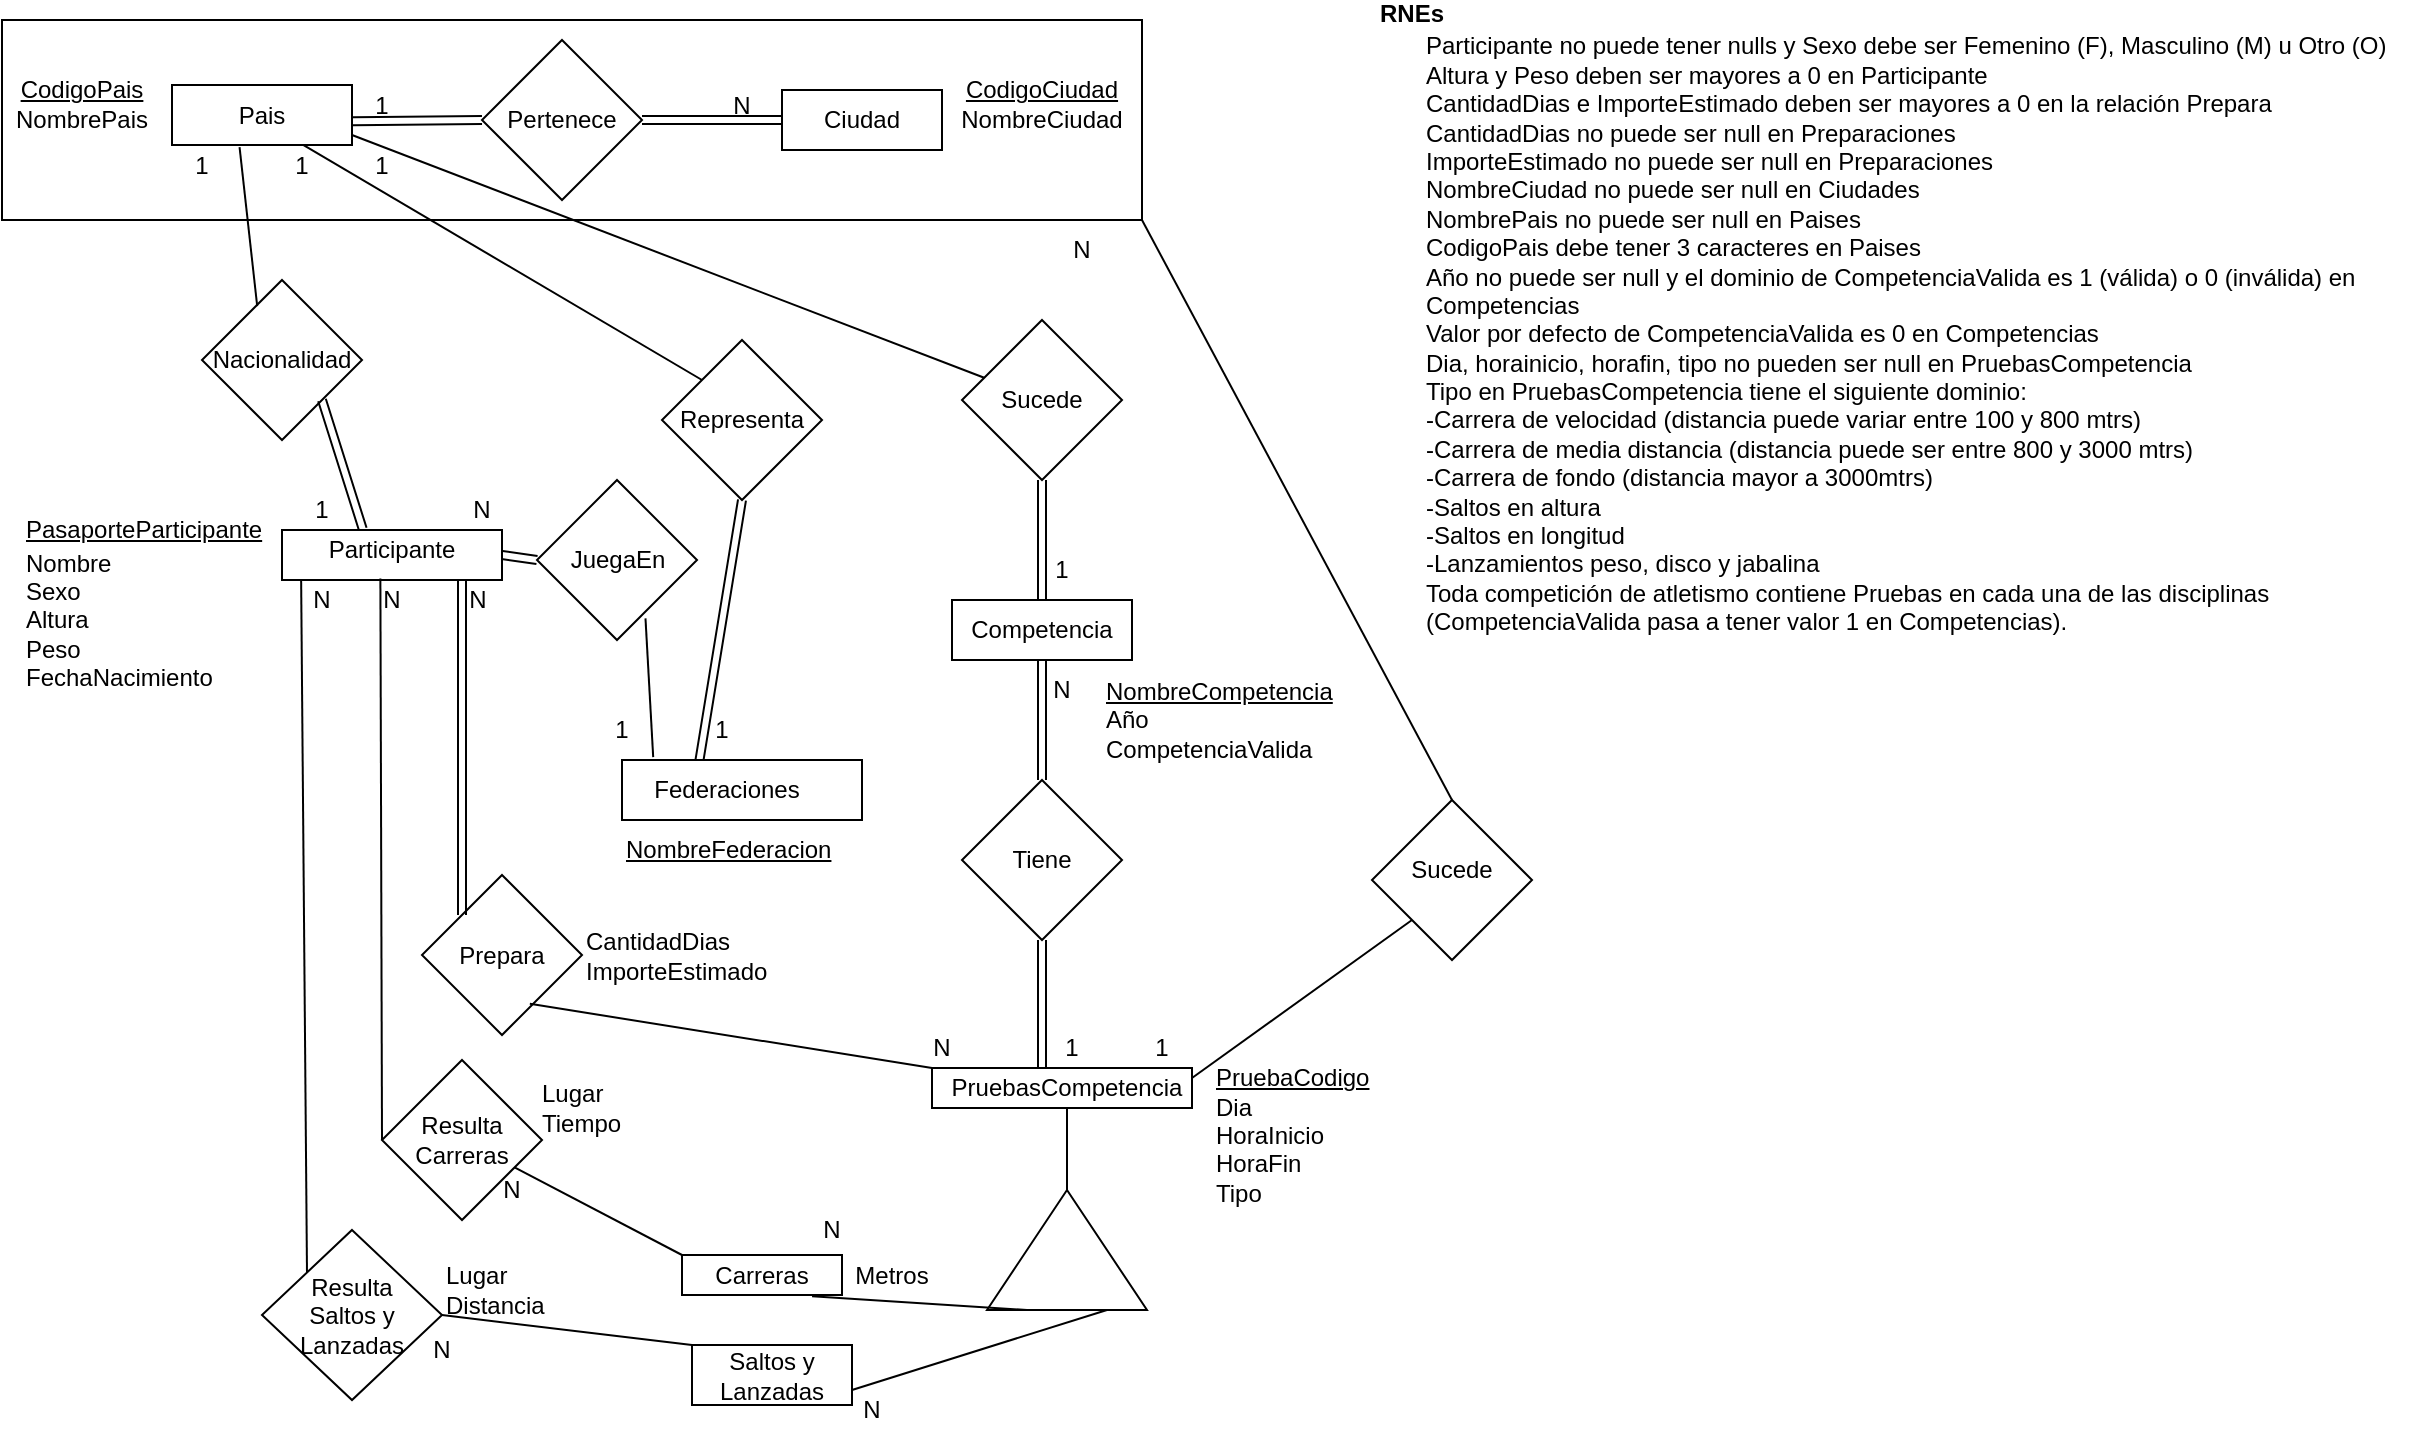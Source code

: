 <mxfile version="20.5.2" type="device"><diagram id="C5RBs43oDa-KdzZeNtuy" name="Page-1"><mxGraphModel dx="1214" dy="1850" grid="1" gridSize="10" guides="1" tooltips="1" connect="1" arrows="1" fold="1" page="1" pageScale="1" pageWidth="827" pageHeight="1169" math="0" shadow="0"><root><mxCell id="WIyWlLk6GJQsqaUBKTNV-0"/><mxCell id="WIyWlLk6GJQsqaUBKTNV-1" parent="WIyWlLk6GJQsqaUBKTNV-0"/><mxCell id="cqMP-YGvXp1GxCFykI-9-23" value="" style="rounded=0;whiteSpace=wrap;html=1;strokeColor=default;" vertex="1" parent="WIyWlLk6GJQsqaUBKTNV-1"><mxGeometry width="570" height="100" as="geometry"/></mxCell><mxCell id="cqMP-YGvXp1GxCFykI-9-0" value="" style="rounded=0;whiteSpace=wrap;html=1;" vertex="1" parent="WIyWlLk6GJQsqaUBKTNV-1"><mxGeometry x="85" y="32.5" width="90" height="30" as="geometry"/></mxCell><mxCell id="cqMP-YGvXp1GxCFykI-9-1" value="Pais" style="text;html=1;strokeColor=none;fillColor=none;align=center;verticalAlign=middle;whiteSpace=wrap;rounded=0;" vertex="1" parent="WIyWlLk6GJQsqaUBKTNV-1"><mxGeometry x="100" y="32.5" width="60" height="30" as="geometry"/></mxCell><mxCell id="cqMP-YGvXp1GxCFykI-9-2" value="CodigoPais" style="text;html=1;strokeColor=none;fillColor=none;align=center;verticalAlign=middle;whiteSpace=wrap;rounded=0;fontStyle=4" vertex="1" parent="WIyWlLk6GJQsqaUBKTNV-1"><mxGeometry x="10" y="20" width="60" height="30" as="geometry"/></mxCell><mxCell id="cqMP-YGvXp1GxCFykI-9-3" value="NombrePais" style="text;html=1;strokeColor=none;fillColor=none;align=center;verticalAlign=middle;whiteSpace=wrap;rounded=0;" vertex="1" parent="WIyWlLk6GJQsqaUBKTNV-1"><mxGeometry x="10" y="35" width="60" height="30" as="geometry"/></mxCell><mxCell id="cqMP-YGvXp1GxCFykI-9-7" value="" style="rhombus;whiteSpace=wrap;html=1;strokeColor=default;" vertex="1" parent="WIyWlLk6GJQsqaUBKTNV-1"><mxGeometry x="240" y="10" width="80" height="80" as="geometry"/></mxCell><mxCell id="cqMP-YGvXp1GxCFykI-9-8" value="Pertenece" style="text;html=1;strokeColor=none;fillColor=none;align=center;verticalAlign=middle;whiteSpace=wrap;rounded=0;" vertex="1" parent="WIyWlLk6GJQsqaUBKTNV-1"><mxGeometry x="250" y="35" width="60" height="30" as="geometry"/></mxCell><mxCell id="cqMP-YGvXp1GxCFykI-9-9" value="" style="rhombus;whiteSpace=wrap;html=1;strokeColor=default;" vertex="1" parent="WIyWlLk6GJQsqaUBKTNV-1"><mxGeometry x="480" y="150" width="80" height="80" as="geometry"/></mxCell><mxCell id="cqMP-YGvXp1GxCFykI-9-10" value="" style="rounded=0;whiteSpace=wrap;html=1;strokeColor=default;" vertex="1" parent="WIyWlLk6GJQsqaUBKTNV-1"><mxGeometry x="390" y="35" width="80" height="30" as="geometry"/></mxCell><mxCell id="cqMP-YGvXp1GxCFykI-9-11" value="Ciudad" style="text;html=1;strokeColor=none;fillColor=none;align=center;verticalAlign=middle;whiteSpace=wrap;rounded=0;" vertex="1" parent="WIyWlLk6GJQsqaUBKTNV-1"><mxGeometry x="400" y="35" width="60" height="30" as="geometry"/></mxCell><mxCell id="cqMP-YGvXp1GxCFykI-9-15" value="CodigoCiudad" style="text;html=1;strokeColor=none;fillColor=none;align=center;verticalAlign=middle;whiteSpace=wrap;rounded=0;fontStyle=4" vertex="1" parent="WIyWlLk6GJQsqaUBKTNV-1"><mxGeometry x="490" y="20" width="60" height="30" as="geometry"/></mxCell><mxCell id="cqMP-YGvXp1GxCFykI-9-16" value="NombreCiudad" style="text;html=1;strokeColor=none;fillColor=none;align=center;verticalAlign=middle;whiteSpace=wrap;rounded=0;" vertex="1" parent="WIyWlLk6GJQsqaUBKTNV-1"><mxGeometry x="490" y="35" width="60" height="30" as="geometry"/></mxCell><mxCell id="cqMP-YGvXp1GxCFykI-9-21" value="" style="endArrow=none;html=1;rounded=0;exitX=1.004;exitY=0.604;exitDx=0;exitDy=0;entryX=0;entryY=0.5;entryDx=0;entryDy=0;exitPerimeter=0;shape=link;" edge="1" parent="WIyWlLk6GJQsqaUBKTNV-1" source="cqMP-YGvXp1GxCFykI-9-0" target="cqMP-YGvXp1GxCFykI-9-7"><mxGeometry width="50" height="50" relative="1" as="geometry"><mxPoint x="310" y="157.5" as="sourcePoint"/><mxPoint x="250" y="47.5" as="targetPoint"/></mxGeometry></mxCell><mxCell id="cqMP-YGvXp1GxCFykI-9-22" value="" style="endArrow=none;html=1;rounded=0;entryX=0;entryY=0.5;entryDx=0;entryDy=0;exitX=1;exitY=0.5;exitDx=0;exitDy=0;shape=link;" edge="1" parent="WIyWlLk6GJQsqaUBKTNV-1" source="cqMP-YGvXp1GxCFykI-9-7" target="cqMP-YGvXp1GxCFykI-9-10"><mxGeometry width="50" height="50" relative="1" as="geometry"><mxPoint x="350" y="157.5" as="sourcePoint"/><mxPoint x="400" y="107.5" as="targetPoint"/></mxGeometry></mxCell><mxCell id="cqMP-YGvXp1GxCFykI-9-24" value="1" style="text;html=1;strokeColor=none;fillColor=none;align=center;verticalAlign=middle;whiteSpace=wrap;rounded=0;" vertex="1" parent="WIyWlLk6GJQsqaUBKTNV-1"><mxGeometry x="160" y="27.5" width="60" height="30" as="geometry"/></mxCell><mxCell id="cqMP-YGvXp1GxCFykI-9-25" value="N" style="text;html=1;strokeColor=none;fillColor=none;align=center;verticalAlign=middle;whiteSpace=wrap;rounded=0;" vertex="1" parent="WIyWlLk6GJQsqaUBKTNV-1"><mxGeometry x="340" y="27.5" width="60" height="30" as="geometry"/></mxCell><mxCell id="cqMP-YGvXp1GxCFykI-9-26" value="" style="rounded=0;whiteSpace=wrap;html=1;strokeColor=default;" vertex="1" parent="WIyWlLk6GJQsqaUBKTNV-1"><mxGeometry x="475" y="290" width="90" height="30" as="geometry"/></mxCell><mxCell id="cqMP-YGvXp1GxCFykI-9-27" value="Competencia" style="text;html=1;strokeColor=none;fillColor=none;align=center;verticalAlign=middle;whiteSpace=wrap;rounded=0;" vertex="1" parent="WIyWlLk6GJQsqaUBKTNV-1"><mxGeometry x="490" y="290" width="60" height="30" as="geometry"/></mxCell><mxCell id="cqMP-YGvXp1GxCFykI-9-30" value="Sucede" style="text;html=1;strokeColor=none;fillColor=none;align=center;verticalAlign=middle;whiteSpace=wrap;rounded=0;" vertex="1" parent="WIyWlLk6GJQsqaUBKTNV-1"><mxGeometry x="490" y="175" width="60" height="30" as="geometry"/></mxCell><mxCell id="cqMP-YGvXp1GxCFykI-9-31" value="" style="endArrow=none;html=1;rounded=0;entryX=0.25;entryY=1;entryDx=0;entryDy=0;" edge="1" parent="WIyWlLk6GJQsqaUBKTNV-1" source="cqMP-YGvXp1GxCFykI-9-9" target="cqMP-YGvXp1GxCFykI-9-24"><mxGeometry width="50" height="50" relative="1" as="geometry"><mxPoint x="260" y="200" as="sourcePoint"/><mxPoint x="170" y="60" as="targetPoint"/></mxGeometry></mxCell><mxCell id="cqMP-YGvXp1GxCFykI-9-32" value="" style="endArrow=none;html=1;rounded=0;entryX=0.5;entryY=1;entryDx=0;entryDy=0;shape=link;exitX=0.5;exitY=0;exitDx=0;exitDy=0;" edge="1" parent="WIyWlLk6GJQsqaUBKTNV-1" source="cqMP-YGvXp1GxCFykI-9-26" target="cqMP-YGvXp1GxCFykI-9-9"><mxGeometry width="50" height="50" relative="1" as="geometry"><mxPoint x="530" y="280" as="sourcePoint"/><mxPoint x="310" y="150" as="targetPoint"/></mxGeometry></mxCell><mxCell id="cqMP-YGvXp1GxCFykI-9-33" value="N" style="text;html=1;strokeColor=none;fillColor=none;align=center;verticalAlign=middle;whiteSpace=wrap;rounded=0;" vertex="1" parent="WIyWlLk6GJQsqaUBKTNV-1"><mxGeometry x="510" y="100" width="60" height="30" as="geometry"/></mxCell><mxCell id="cqMP-YGvXp1GxCFykI-9-34" value="1" style="text;html=1;strokeColor=none;fillColor=none;align=center;verticalAlign=middle;whiteSpace=wrap;rounded=0;" vertex="1" parent="WIyWlLk6GJQsqaUBKTNV-1"><mxGeometry x="500" y="260" width="60" height="30" as="geometry"/></mxCell><mxCell id="cqMP-YGvXp1GxCFykI-9-40" value="" style="rhombus;whiteSpace=wrap;html=1;strokeColor=default;" vertex="1" parent="WIyWlLk6GJQsqaUBKTNV-1"><mxGeometry x="480" y="380" width="80" height="80" as="geometry"/></mxCell><mxCell id="cqMP-YGvXp1GxCFykI-9-44" value="" style="endArrow=none;html=1;rounded=0;exitX=0.5;exitY=0;exitDx=0;exitDy=0;shape=link;entryX=0.5;entryY=1;entryDx=0;entryDy=0;" edge="1" parent="WIyWlLk6GJQsqaUBKTNV-1" source="cqMP-YGvXp1GxCFykI-9-40" target="cqMP-YGvXp1GxCFykI-9-26"><mxGeometry width="50" height="50" relative="1" as="geometry"><mxPoint x="350" y="500" as="sourcePoint"/><mxPoint x="520" y="350" as="targetPoint"/></mxGeometry></mxCell><mxCell id="cqMP-YGvXp1GxCFykI-9-45" value="" style="endArrow=none;html=1;rounded=0;shape=link;" edge="1" parent="WIyWlLk6GJQsqaUBKTNV-1"><mxGeometry width="50" height="50" relative="1" as="geometry"><mxPoint x="520" y="530" as="sourcePoint"/><mxPoint x="520" y="460" as="targetPoint"/></mxGeometry></mxCell><mxCell id="cqMP-YGvXp1GxCFykI-9-46" value="1" style="text;html=1;strokeColor=none;fillColor=none;align=center;verticalAlign=middle;whiteSpace=wrap;rounded=0;" vertex="1" parent="WIyWlLk6GJQsqaUBKTNV-1"><mxGeometry x="505" y="499" width="60" height="30" as="geometry"/></mxCell><mxCell id="cqMP-YGvXp1GxCFykI-9-47" value="N" style="text;html=1;strokeColor=none;fillColor=none;align=center;verticalAlign=middle;whiteSpace=wrap;rounded=0;" vertex="1" parent="WIyWlLk6GJQsqaUBKTNV-1"><mxGeometry x="500" y="320" width="60" height="30" as="geometry"/></mxCell><mxCell id="cqMP-YGvXp1GxCFykI-9-50" value="" style="rounded=0;whiteSpace=wrap;html=1;strokeColor=default;" vertex="1" parent="WIyWlLk6GJQsqaUBKTNV-1"><mxGeometry x="140" y="255" width="110" height="25" as="geometry"/></mxCell><mxCell id="cqMP-YGvXp1GxCFykI-9-51" value="" style="rhombus;whiteSpace=wrap;html=1;strokeColor=default;" vertex="1" parent="WIyWlLk6GJQsqaUBKTNV-1"><mxGeometry x="190" y="520" width="80" height="80" as="geometry"/></mxCell><mxCell id="cqMP-YGvXp1GxCFykI-9-52" value="Resulta&lt;br&gt;Carreras" style="text;html=1;strokeColor=none;fillColor=none;align=center;verticalAlign=middle;whiteSpace=wrap;rounded=0;" vertex="1" parent="WIyWlLk6GJQsqaUBKTNV-1"><mxGeometry x="200" y="545" width="60" height="30" as="geometry"/></mxCell><mxCell id="cqMP-YGvXp1GxCFykI-9-53" value="Lugar&lt;br&gt;Tiempo" style="text;html=1;strokeColor=none;fillColor=none;align=left;verticalAlign=middle;whiteSpace=wrap;rounded=0;" vertex="1" parent="WIyWlLk6GJQsqaUBKTNV-1"><mxGeometry x="267.5" y="529" width="42.5" height="30" as="geometry"/></mxCell><mxCell id="cqMP-YGvXp1GxCFykI-9-54" value="Participante" style="text;html=1;strokeColor=none;fillColor=none;align=center;verticalAlign=middle;whiteSpace=wrap;rounded=0;" vertex="1" parent="WIyWlLk6GJQsqaUBKTNV-1"><mxGeometry x="160" y="250" width="70" height="30" as="geometry"/></mxCell><mxCell id="cqMP-YGvXp1GxCFykI-9-56" value="" style="endArrow=none;html=1;rounded=0;exitX=0;exitY=0.5;exitDx=0;exitDy=0;entryX=0.417;entryY=0.973;entryDx=0;entryDy=0;entryPerimeter=0;" edge="1" parent="WIyWlLk6GJQsqaUBKTNV-1" source="cqMP-YGvXp1GxCFykI-9-51" target="cqMP-YGvXp1GxCFykI-9-54"><mxGeometry width="50" height="50" relative="1" as="geometry"><mxPoint x="410" y="600" as="sourcePoint"/><mxPoint x="190" y="300" as="targetPoint"/></mxGeometry></mxCell><mxCell id="cqMP-YGvXp1GxCFykI-9-57" value="&lt;u&gt;PruebaCodigo&lt;/u&gt;" style="text;html=1;strokeColor=none;fillColor=none;align=left;verticalAlign=middle;whiteSpace=wrap;rounded=0;" vertex="1" parent="WIyWlLk6GJQsqaUBKTNV-1"><mxGeometry x="605" y="524" width="160" height="10" as="geometry"/></mxCell><mxCell id="cqMP-YGvXp1GxCFykI-9-41" value="Tiene" style="text;html=1;strokeColor=none;fillColor=none;align=center;verticalAlign=middle;whiteSpace=wrap;rounded=0;" vertex="1" parent="WIyWlLk6GJQsqaUBKTNV-1"><mxGeometry x="490" y="410" width="60" height="20" as="geometry"/></mxCell><mxCell id="cqMP-YGvXp1GxCFykI-9-65" value="Nombre&lt;br&gt;Sexo&lt;br&gt;Altura&lt;br&gt;Peso&lt;br&gt;FechaNacimiento&lt;br&gt;" style="text;html=1;strokeColor=none;fillColor=none;align=left;verticalAlign=middle;whiteSpace=wrap;rounded=0;" vertex="1" parent="WIyWlLk6GJQsqaUBKTNV-1"><mxGeometry x="10" y="250" width="105" height="100" as="geometry"/></mxCell><mxCell id="cqMP-YGvXp1GxCFykI-9-66" value="&lt;u&gt;PasaporteParticipante&lt;/u&gt;" style="text;html=1;strokeColor=none;fillColor=none;align=left;verticalAlign=middle;whiteSpace=wrap;rounded=0;" vertex="1" parent="WIyWlLk6GJQsqaUBKTNV-1"><mxGeometry x="10" y="240" width="60" height="30" as="geometry"/></mxCell><mxCell id="cqMP-YGvXp1GxCFykI-9-69" value="" style="rhombus;whiteSpace=wrap;html=1;strokeColor=default;" vertex="1" parent="WIyWlLk6GJQsqaUBKTNV-1"><mxGeometry x="100" y="130" width="80" height="80" as="geometry"/></mxCell><mxCell id="cqMP-YGvXp1GxCFykI-9-70" value="Nacionalidad" style="text;html=1;strokeColor=none;fillColor=none;align=center;verticalAlign=middle;whiteSpace=wrap;rounded=0;" vertex="1" parent="WIyWlLk6GJQsqaUBKTNV-1"><mxGeometry x="110" y="155" width="60" height="30" as="geometry"/></mxCell><mxCell id="cqMP-YGvXp1GxCFykI-9-71" value="" style="endArrow=none;html=1;rounded=0;strokeColor=default;exitX=0.345;exitY=0.163;exitDx=0;exitDy=0;entryX=0.313;entryY=1.034;entryDx=0;entryDy=0;entryPerimeter=0;exitPerimeter=0;" edge="1" parent="WIyWlLk6GJQsqaUBKTNV-1" source="cqMP-YGvXp1GxCFykI-9-69" target="cqMP-YGvXp1GxCFykI-9-1"><mxGeometry width="50" height="50" relative="1" as="geometry"><mxPoint x="70" y="190" as="sourcePoint"/><mxPoint x="120" y="80" as="targetPoint"/></mxGeometry></mxCell><mxCell id="cqMP-YGvXp1GxCFykI-9-72" value="" style="endArrow=none;html=1;rounded=0;strokeColor=default;entryX=1;entryY=1;entryDx=0;entryDy=0;exitX=0.367;exitY=-0.02;exitDx=0;exitDy=0;exitPerimeter=0;shape=link;" edge="1" parent="WIyWlLk6GJQsqaUBKTNV-1" source="cqMP-YGvXp1GxCFykI-9-50" target="cqMP-YGvXp1GxCFykI-9-69"><mxGeometry width="50" height="50" relative="1" as="geometry"><mxPoint x="70" y="190" as="sourcePoint"/><mxPoint x="120" y="140" as="targetPoint"/></mxGeometry></mxCell><mxCell id="cqMP-YGvXp1GxCFykI-9-73" value="1" style="text;html=1;strokeColor=none;fillColor=none;align=center;verticalAlign=middle;whiteSpace=wrap;rounded=0;" vertex="1" parent="WIyWlLk6GJQsqaUBKTNV-1"><mxGeometry x="70" y="57.5" width="60" height="30" as="geometry"/></mxCell><mxCell id="cqMP-YGvXp1GxCFykI-9-74" value="1" style="text;html=1;strokeColor=none;fillColor=none;align=center;verticalAlign=middle;whiteSpace=wrap;rounded=0;" vertex="1" parent="WIyWlLk6GJQsqaUBKTNV-1"><mxGeometry x="130" y="230" width="60" height="30" as="geometry"/></mxCell><mxCell id="cqMP-YGvXp1GxCFykI-9-76" value="" style="rounded=0;whiteSpace=wrap;html=1;strokeColor=default;" vertex="1" parent="WIyWlLk6GJQsqaUBKTNV-1"><mxGeometry x="310" y="370" width="120" height="30" as="geometry"/></mxCell><mxCell id="cqMP-YGvXp1GxCFykI-9-77" value="Federaciones" style="text;html=1;strokeColor=none;fillColor=none;align=center;verticalAlign=middle;whiteSpace=wrap;rounded=0;" vertex="1" parent="WIyWlLk6GJQsqaUBKTNV-1"><mxGeometry x="335" y="370" width="55" height="30" as="geometry"/></mxCell><mxCell id="cqMP-YGvXp1GxCFykI-9-80" value="" style="rounded=0;whiteSpace=wrap;html=1;strokeColor=default;" vertex="1" parent="WIyWlLk6GJQsqaUBKTNV-1"><mxGeometry x="465" y="524" width="130" height="20" as="geometry"/></mxCell><mxCell id="cqMP-YGvXp1GxCFykI-9-43" value="PruebasCompetencia" style="text;html=1;strokeColor=none;fillColor=none;align=center;verticalAlign=middle;whiteSpace=wrap;rounded=0;" vertex="1" parent="WIyWlLk6GJQsqaUBKTNV-1"><mxGeometry x="470" y="523" width="125" height="21" as="geometry"/></mxCell><mxCell id="cqMP-YGvXp1GxCFykI-9-81" value="N" style="text;html=1;strokeColor=none;fillColor=none;align=center;verticalAlign=middle;whiteSpace=wrap;rounded=0;" vertex="1" parent="WIyWlLk6GJQsqaUBKTNV-1"><mxGeometry x="165" y="275" width="60" height="30" as="geometry"/></mxCell><mxCell id="cqMP-YGvXp1GxCFykI-9-85" value="" style="rhombus;whiteSpace=wrap;html=1;strokeColor=default;" vertex="1" parent="WIyWlLk6GJQsqaUBKTNV-1"><mxGeometry x="210" y="427.5" width="80" height="80" as="geometry"/></mxCell><mxCell id="cqMP-YGvXp1GxCFykI-9-86" value="Prepara" style="text;html=1;strokeColor=none;fillColor=none;align=center;verticalAlign=middle;whiteSpace=wrap;rounded=0;" vertex="1" parent="WIyWlLk6GJQsqaUBKTNV-1"><mxGeometry x="220" y="452.5" width="60" height="30" as="geometry"/></mxCell><mxCell id="cqMP-YGvXp1GxCFykI-9-90" value="CantidadDias&lt;br&gt;ImporteEstimado" style="text;html=1;strokeColor=none;fillColor=none;align=left;verticalAlign=middle;whiteSpace=wrap;rounded=0;" vertex="1" parent="WIyWlLk6GJQsqaUBKTNV-1"><mxGeometry x="290" y="452.5" width="125" height="30" as="geometry"/></mxCell><mxCell id="cqMP-YGvXp1GxCFykI-9-93" value="" style="endArrow=none;html=1;rounded=0;strokeColor=default;entryX=1;entryY=1;entryDx=0;entryDy=0;exitX=0;exitY=0;exitDx=0;exitDy=0;shape=link;" edge="1" parent="WIyWlLk6GJQsqaUBKTNV-1" source="cqMP-YGvXp1GxCFykI-9-85" target="cqMP-YGvXp1GxCFykI-9-54"><mxGeometry width="50" height="50" relative="1" as="geometry"><mxPoint x="220" y="410" as="sourcePoint"/><mxPoint x="270" y="360" as="targetPoint"/></mxGeometry></mxCell><mxCell id="cqMP-YGvXp1GxCFykI-9-94" value="" style="endArrow=none;html=1;rounded=0;strokeColor=default;exitX=0.674;exitY=0.805;exitDx=0;exitDy=0;exitPerimeter=0;entryX=0;entryY=0;entryDx=0;entryDy=0;" edge="1" parent="WIyWlLk6GJQsqaUBKTNV-1" source="cqMP-YGvXp1GxCFykI-9-85" target="cqMP-YGvXp1GxCFykI-9-80"><mxGeometry width="50" height="50" relative="1" as="geometry"><mxPoint x="220" y="410" as="sourcePoint"/><mxPoint x="480" y="570" as="targetPoint"/></mxGeometry></mxCell><mxCell id="cqMP-YGvXp1GxCFykI-9-95" value="N" style="text;html=1;strokeColor=none;fillColor=none;align=center;verticalAlign=middle;whiteSpace=wrap;rounded=0;" vertex="1" parent="WIyWlLk6GJQsqaUBKTNV-1"><mxGeometry x="207.5" y="275" width="60" height="30" as="geometry"/></mxCell><mxCell id="cqMP-YGvXp1GxCFykI-9-96" value="N" style="text;html=1;strokeColor=none;fillColor=none;align=center;verticalAlign=middle;whiteSpace=wrap;rounded=0;" vertex="1" parent="WIyWlLk6GJQsqaUBKTNV-1"><mxGeometry x="440" y="499" width="60" height="30" as="geometry"/></mxCell><mxCell id="cqMP-YGvXp1GxCFykI-9-98" value="" style="rhombus;whiteSpace=wrap;html=1;strokeColor=default;" vertex="1" parent="WIyWlLk6GJQsqaUBKTNV-1"><mxGeometry x="330" y="160" width="80" height="80" as="geometry"/></mxCell><mxCell id="cqMP-YGvXp1GxCFykI-9-99" value="Representa" style="text;html=1;strokeColor=none;fillColor=none;align=center;verticalAlign=middle;whiteSpace=wrap;rounded=0;" vertex="1" parent="WIyWlLk6GJQsqaUBKTNV-1"><mxGeometry x="340" y="185" width="60" height="30" as="geometry"/></mxCell><mxCell id="cqMP-YGvXp1GxCFykI-9-100" value="" style="endArrow=none;html=1;rounded=0;strokeColor=default;entryX=0;entryY=0;entryDx=0;entryDy=0;exitX=0.843;exitY=0.999;exitDx=0;exitDy=0;exitPerimeter=0;" edge="1" parent="WIyWlLk6GJQsqaUBKTNV-1" source="cqMP-YGvXp1GxCFykI-9-1" target="cqMP-YGvXp1GxCFykI-9-98"><mxGeometry width="50" height="50" relative="1" as="geometry"><mxPoint x="180" y="110" as="sourcePoint"/><mxPoint x="400" y="180" as="targetPoint"/></mxGeometry></mxCell><mxCell id="cqMP-YGvXp1GxCFykI-9-101" value="" style="endArrow=none;html=1;rounded=0;strokeColor=default;entryX=0.5;entryY=1;entryDx=0;entryDy=0;exitX=0.25;exitY=0;exitDx=0;exitDy=0;shape=link;" edge="1" parent="WIyWlLk6GJQsqaUBKTNV-1" source="cqMP-YGvXp1GxCFykI-9-77" target="cqMP-YGvXp1GxCFykI-9-98"><mxGeometry width="50" height="50" relative="1" as="geometry"><mxPoint x="350" y="230" as="sourcePoint"/><mxPoint x="400" y="180" as="targetPoint"/></mxGeometry></mxCell><mxCell id="cqMP-YGvXp1GxCFykI-9-102" value="1" style="text;html=1;strokeColor=none;fillColor=none;align=center;verticalAlign=middle;whiteSpace=wrap;rounded=0;" vertex="1" parent="WIyWlLk6GJQsqaUBKTNV-1"><mxGeometry x="330" y="340" width="60" height="30" as="geometry"/></mxCell><mxCell id="cqMP-YGvXp1GxCFykI-9-103" value="1" style="text;html=1;strokeColor=none;fillColor=none;align=center;verticalAlign=middle;whiteSpace=wrap;rounded=0;" vertex="1" parent="WIyWlLk6GJQsqaUBKTNV-1"><mxGeometry x="120" y="57.5" width="60" height="30" as="geometry"/></mxCell><mxCell id="cqMP-YGvXp1GxCFykI-9-104" value="&lt;u&gt;NombreFederacion&lt;/u&gt;" style="text;html=1;strokeColor=none;fillColor=none;align=left;verticalAlign=middle;whiteSpace=wrap;rounded=0;" vertex="1" parent="WIyWlLk6GJQsqaUBKTNV-1"><mxGeometry x="310" y="400" width="60" height="30" as="geometry"/></mxCell><mxCell id="cqMP-YGvXp1GxCFykI-9-106" value="" style="rhombus;whiteSpace=wrap;html=1;strokeColor=default;" vertex="1" parent="WIyWlLk6GJQsqaUBKTNV-1"><mxGeometry x="267.5" y="230" width="80" height="80" as="geometry"/></mxCell><mxCell id="cqMP-YGvXp1GxCFykI-9-107" value="JuegaEn" style="text;html=1;strokeColor=none;fillColor=none;align=center;verticalAlign=middle;whiteSpace=wrap;rounded=0;" vertex="1" parent="WIyWlLk6GJQsqaUBKTNV-1"><mxGeometry x="277.5" y="255" width="60" height="30" as="geometry"/></mxCell><mxCell id="cqMP-YGvXp1GxCFykI-9-108" value="" style="endArrow=none;html=1;rounded=0;strokeColor=default;exitX=1;exitY=0.5;exitDx=0;exitDy=0;entryX=0;entryY=0.5;entryDx=0;entryDy=0;shape=link;" edge="1" parent="WIyWlLk6GJQsqaUBKTNV-1" source="cqMP-YGvXp1GxCFykI-9-50" target="cqMP-YGvXp1GxCFykI-9-106"><mxGeometry width="50" height="50" relative="1" as="geometry"><mxPoint x="270" y="330" as="sourcePoint"/><mxPoint x="320" y="280" as="targetPoint"/></mxGeometry></mxCell><mxCell id="cqMP-YGvXp1GxCFykI-9-109" value="" style="endArrow=none;html=1;rounded=0;strokeColor=default;exitX=0.13;exitY=-0.047;exitDx=0;exitDy=0;exitPerimeter=0;entryX=0.678;entryY=0.865;entryDx=0;entryDy=0;entryPerimeter=0;" edge="1" parent="WIyWlLk6GJQsqaUBKTNV-1" source="cqMP-YGvXp1GxCFykI-9-76" target="cqMP-YGvXp1GxCFykI-9-106"><mxGeometry width="50" height="50" relative="1" as="geometry"><mxPoint x="270" y="330" as="sourcePoint"/><mxPoint x="360" y="300" as="targetPoint"/></mxGeometry></mxCell><mxCell id="cqMP-YGvXp1GxCFykI-9-110" value="N" style="text;html=1;strokeColor=none;fillColor=none;align=center;verticalAlign=middle;whiteSpace=wrap;rounded=0;" vertex="1" parent="WIyWlLk6GJQsqaUBKTNV-1"><mxGeometry x="210" y="230" width="60" height="30" as="geometry"/></mxCell><mxCell id="cqMP-YGvXp1GxCFykI-9-111" value="1" style="text;html=1;strokeColor=none;fillColor=none;align=center;verticalAlign=middle;whiteSpace=wrap;rounded=0;" vertex="1" parent="WIyWlLk6GJQsqaUBKTNV-1"><mxGeometry x="280" y="340" width="60" height="30" as="geometry"/></mxCell><mxCell id="cqMP-YGvXp1GxCFykI-9-113" value="Participante no puede tener nulls y&amp;nbsp;Sexo debe ser Femenino (F), Masculino (M) u Otro (O)&lt;br&gt;Altura y Peso deben ser mayores a 0 en Participante&lt;br&gt;CantidadDias e ImporteEstimado deben ser mayores a 0 en la relación Prepara&lt;br&gt;CantidadDias no puede ser null en Preparaciones&lt;br&gt;ImporteEstimado no puede ser null en Preparaciones&lt;br&gt;NombreCiudad no puede ser null en Ciudades&lt;br&gt;NombrePais no puede ser null en Paises&lt;br&gt;CodigoPais debe tener 3 caracteres en Paises&lt;br&gt;Año no puede ser null y el dominio de CompetenciaValida es 1 (válida) o 0 (inválida) en Competencias&lt;br&gt;Valor por defecto de CompetenciaValida es 0 en Competencias&lt;br&gt;Dia, horainicio, horafin, tipo no pueden ser null en PruebasCompetencia&lt;br&gt;Tipo en PruebasCompetencia tiene el siguiente dominio:&lt;br&gt;-Carrera de velocidad (distancia puede variar entre 100 y 800 mtrs)&lt;br&gt;-Carrera de media distancia (distancia puede ser entre 800 y 3000 mtrs)&lt;br&gt;-Carrera de fondo (distancia mayor a 3000mtrs)&lt;br&gt;-Saltos en altura&lt;br&gt;-Saltos en longitud&lt;br&gt;-Lanzamientos peso, disco y jabalina&amp;nbsp;&lt;br&gt;Toda competición de atletismo contiene Pruebas en cada una de las disciplinas (CompetenciaValida pasa a tener valor 1 en Competencias)." style="text;html=1;strokeColor=none;fillColor=none;align=left;verticalAlign=middle;whiteSpace=wrap;rounded=0;" vertex="1" parent="WIyWlLk6GJQsqaUBKTNV-1"><mxGeometry x="710" y="8.5" width="500" height="296.5" as="geometry"/></mxCell><mxCell id="cqMP-YGvXp1GxCFykI-9-116" value="RNEs" style="text;html=1;strokeColor=none;fillColor=none;align=center;verticalAlign=middle;whiteSpace=wrap;rounded=0;fontStyle=1" vertex="1" parent="WIyWlLk6GJQsqaUBKTNV-1"><mxGeometry x="685" y="-8" width="40" height="10" as="geometry"/></mxCell><mxCell id="cqMP-YGvXp1GxCFykI-9-121" value="Dia&lt;br&gt;HoraInicio&lt;br&gt;HoraFin&lt;br&gt;&lt;div style=&quot;&quot;&gt;&lt;span style=&quot;background-color: initial;&quot;&gt;Tipo&lt;br&gt;&lt;br&gt;&lt;/span&gt;&lt;/div&gt;" style="text;html=1;strokeColor=none;fillColor=none;align=left;verticalAlign=middle;whiteSpace=wrap;rounded=0;" vertex="1" parent="WIyWlLk6GJQsqaUBKTNV-1"><mxGeometry x="605" y="534" width="60" height="76" as="geometry"/></mxCell><mxCell id="cqMP-YGvXp1GxCFykI-9-140" value="&lt;u&gt;NombreCompetencia&lt;/u&gt;&lt;br&gt;Año&lt;br&gt;CompetenciaValida" style="text;html=1;strokeColor=none;fillColor=none;align=left;verticalAlign=middle;whiteSpace=wrap;rounded=0;" vertex="1" parent="WIyWlLk6GJQsqaUBKTNV-1"><mxGeometry x="550" y="320" width="190" height="60" as="geometry"/></mxCell><mxCell id="cqMP-YGvXp1GxCFykI-9-148" value="" style="triangle;whiteSpace=wrap;html=1;strokeColor=default;rotation=-90;" vertex="1" parent="WIyWlLk6GJQsqaUBKTNV-1"><mxGeometry x="502.5" y="575" width="60" height="80" as="geometry"/></mxCell><mxCell id="cqMP-YGvXp1GxCFykI-9-149" value="" style="endArrow=none;html=1;rounded=0;strokeColor=default;exitX=1;exitY=0.5;exitDx=0;exitDy=0;" edge="1" parent="WIyWlLk6GJQsqaUBKTNV-1" source="cqMP-YGvXp1GxCFykI-9-148" target="cqMP-YGvXp1GxCFykI-9-43"><mxGeometry width="50" height="50" relative="1" as="geometry"><mxPoint x="500" y="560" as="sourcePoint"/><mxPoint x="533" y="540" as="targetPoint"/></mxGeometry></mxCell><mxCell id="cqMP-YGvXp1GxCFykI-9-151" value="" style="rounded=0;whiteSpace=wrap;html=1;strokeColor=default;" vertex="1" parent="WIyWlLk6GJQsqaUBKTNV-1"><mxGeometry x="340" y="617.5" width="80" height="20" as="geometry"/></mxCell><mxCell id="cqMP-YGvXp1GxCFykI-9-152" value="Carreras" style="text;html=1;strokeColor=none;fillColor=none;align=center;verticalAlign=middle;whiteSpace=wrap;rounded=0;" vertex="1" parent="WIyWlLk6GJQsqaUBKTNV-1"><mxGeometry x="350" y="617.5" width="60" height="20" as="geometry"/></mxCell><mxCell id="cqMP-YGvXp1GxCFykI-9-153" value="Metros" style="text;html=1;strokeColor=none;fillColor=none;align=center;verticalAlign=middle;whiteSpace=wrap;rounded=0;" vertex="1" parent="WIyWlLk6GJQsqaUBKTNV-1"><mxGeometry x="415" y="617.5" width="60" height="20" as="geometry"/></mxCell><mxCell id="cqMP-YGvXp1GxCFykI-9-154" value="" style="endArrow=none;html=1;rounded=0;strokeColor=default;entryX=0;entryY=0.25;entryDx=0;entryDy=0;exitX=0.917;exitY=1.03;exitDx=0;exitDy=0;exitPerimeter=0;" edge="1" parent="WIyWlLk6GJQsqaUBKTNV-1" source="cqMP-YGvXp1GxCFykI-9-152" target="cqMP-YGvXp1GxCFykI-9-148"><mxGeometry width="50" height="50" relative="1" as="geometry"><mxPoint x="440" y="690" as="sourcePoint"/><mxPoint x="490" y="640" as="targetPoint"/></mxGeometry></mxCell><mxCell id="cqMP-YGvXp1GxCFykI-9-155" value="" style="endArrow=none;html=1;rounded=0;entryX=0;entryY=0;entryDx=0;entryDy=0;" edge="1" parent="WIyWlLk6GJQsqaUBKTNV-1" source="cqMP-YGvXp1GxCFykI-9-51" target="cqMP-YGvXp1GxCFykI-9-151"><mxGeometry width="50" height="50" relative="1" as="geometry"><mxPoint x="250.299" y="579.701" as="sourcePoint"/><mxPoint x="360" y="640" as="targetPoint"/></mxGeometry></mxCell><mxCell id="cqMP-YGvXp1GxCFykI-9-158" value="" style="rhombus;whiteSpace=wrap;html=1;strokeColor=default;" vertex="1" parent="WIyWlLk6GJQsqaUBKTNV-1"><mxGeometry x="130" y="605" width="90" height="85" as="geometry"/></mxCell><mxCell id="cqMP-YGvXp1GxCFykI-9-159" value="Resulta&lt;br&gt;Saltos y&lt;br&gt;Lanzadas" style="text;html=1;strokeColor=none;fillColor=none;align=center;verticalAlign=middle;whiteSpace=wrap;rounded=0;" vertex="1" parent="WIyWlLk6GJQsqaUBKTNV-1"><mxGeometry x="145" y="632.5" width="60" height="30" as="geometry"/></mxCell><mxCell id="cqMP-YGvXp1GxCFykI-9-160" value="Lugar&lt;br&gt;Distancia" style="text;html=1;strokeColor=none;fillColor=none;align=left;verticalAlign=middle;whiteSpace=wrap;rounded=0;" vertex="1" parent="WIyWlLk6GJQsqaUBKTNV-1"><mxGeometry x="220" y="620" width="60" height="30" as="geometry"/></mxCell><mxCell id="cqMP-YGvXp1GxCFykI-9-163" value="" style="endArrow=none;html=1;rounded=0;exitX=0;exitY=0;exitDx=0;exitDy=0;entryX=0.417;entryY=0.973;entryDx=0;entryDy=0;entryPerimeter=0;" edge="1" parent="WIyWlLk6GJQsqaUBKTNV-1" source="cqMP-YGvXp1GxCFykI-9-158"><mxGeometry width="50" height="50" relative="1" as="geometry"><mxPoint x="150.38" y="560.81" as="sourcePoint"/><mxPoint x="149.57" y="280.0" as="targetPoint"/></mxGeometry></mxCell><mxCell id="cqMP-YGvXp1GxCFykI-9-164" value="" style="endArrow=none;html=1;rounded=0;entryX=0;entryY=0;entryDx=0;entryDy=0;exitX=1;exitY=0.5;exitDx=0;exitDy=0;" edge="1" parent="WIyWlLk6GJQsqaUBKTNV-1" source="cqMP-YGvXp1GxCFykI-9-158" target="cqMP-YGvXp1GxCFykI-9-169"><mxGeometry width="50" height="50" relative="1" as="geometry"><mxPoint x="263.2" y="586.8" as="sourcePoint"/><mxPoint x="385" y="675" as="targetPoint"/></mxGeometry></mxCell><mxCell id="cqMP-YGvXp1GxCFykI-9-165" value="N" style="text;html=1;strokeColor=none;fillColor=none;align=center;verticalAlign=middle;whiteSpace=wrap;rounded=0;" vertex="1" parent="WIyWlLk6GJQsqaUBKTNV-1"><mxGeometry x="130" y="275" width="60" height="30" as="geometry"/></mxCell><mxCell id="cqMP-YGvXp1GxCFykI-9-166" value="N" style="text;html=1;strokeColor=none;fillColor=none;align=center;verticalAlign=middle;whiteSpace=wrap;rounded=0;" vertex="1" parent="WIyWlLk6GJQsqaUBKTNV-1"><mxGeometry x="385" y="590" width="60" height="30" as="geometry"/></mxCell><mxCell id="cqMP-YGvXp1GxCFykI-9-167" value="N" style="text;html=1;strokeColor=none;fillColor=none;align=center;verticalAlign=middle;whiteSpace=wrap;rounded=0;" vertex="1" parent="WIyWlLk6GJQsqaUBKTNV-1"><mxGeometry x="405" y="680" width="60" height="30" as="geometry"/></mxCell><mxCell id="cqMP-YGvXp1GxCFykI-9-169" value="" style="rounded=0;whiteSpace=wrap;html=1;strokeColor=default;" vertex="1" parent="WIyWlLk6GJQsqaUBKTNV-1"><mxGeometry x="345" y="662.5" width="80" height="30" as="geometry"/></mxCell><mxCell id="cqMP-YGvXp1GxCFykI-9-170" value="Saltos y&lt;br&gt;Lanzadas" style="text;html=1;strokeColor=none;fillColor=none;align=center;verticalAlign=middle;whiteSpace=wrap;rounded=0;" vertex="1" parent="WIyWlLk6GJQsqaUBKTNV-1"><mxGeometry x="355" y="662.5" width="60" height="30" as="geometry"/></mxCell><mxCell id="cqMP-YGvXp1GxCFykI-9-173" value="N" style="text;html=1;strokeColor=none;fillColor=none;align=center;verticalAlign=middle;whiteSpace=wrap;rounded=0;" vertex="1" parent="WIyWlLk6GJQsqaUBKTNV-1"><mxGeometry x="190" y="650" width="60" height="30" as="geometry"/></mxCell><mxCell id="cqMP-YGvXp1GxCFykI-9-174" value="" style="endArrow=none;html=1;rounded=0;strokeColor=default;entryX=0;entryY=0.75;entryDx=0;entryDy=0;exitX=1;exitY=0.75;exitDx=0;exitDy=0;" edge="1" parent="WIyWlLk6GJQsqaUBKTNV-1" source="cqMP-YGvXp1GxCFykI-9-169" target="cqMP-YGvXp1GxCFykI-9-148"><mxGeometry width="50" height="50" relative="1" as="geometry"><mxPoint x="455" y="675" as="sourcePoint"/><mxPoint x="518.98" y="655.78" as="targetPoint"/></mxGeometry></mxCell><mxCell id="cqMP-YGvXp1GxCFykI-9-175" value="N" style="text;html=1;strokeColor=none;fillColor=none;align=center;verticalAlign=middle;whiteSpace=wrap;rounded=0;" vertex="1" parent="WIyWlLk6GJQsqaUBKTNV-1"><mxGeometry x="225" y="570" width="60" height="30" as="geometry"/></mxCell><mxCell id="cqMP-YGvXp1GxCFykI-9-177" value="" style="endArrow=none;html=1;rounded=0;strokeColor=default;exitX=1;exitY=1;exitDx=0;exitDy=0;entryX=0.5;entryY=0;entryDx=0;entryDy=0;" edge="1" parent="WIyWlLk6GJQsqaUBKTNV-1" source="cqMP-YGvXp1GxCFykI-9-23" target="cqMP-YGvXp1GxCFykI-9-190"><mxGeometry width="50" height="50" relative="1" as="geometry"><mxPoint x="580" y="90" as="sourcePoint"/><mxPoint x="750" y="320" as="targetPoint"/></mxGeometry></mxCell><mxCell id="cqMP-YGvXp1GxCFykI-9-190" value="" style="rhombus;whiteSpace=wrap;html=1;strokeColor=default;" vertex="1" parent="WIyWlLk6GJQsqaUBKTNV-1"><mxGeometry x="685" y="390" width="80" height="80" as="geometry"/></mxCell><mxCell id="cqMP-YGvXp1GxCFykI-9-191" value="" style="endArrow=none;html=1;rounded=0;strokeColor=default;entryX=0;entryY=1;entryDx=0;entryDy=0;exitX=0.75;exitY=1;exitDx=0;exitDy=0;" edge="1" parent="WIyWlLk6GJQsqaUBKTNV-1" source="cqMP-YGvXp1GxCFykI-9-192" target="cqMP-YGvXp1GxCFykI-9-190"><mxGeometry width="50" height="50" relative="1" as="geometry"><mxPoint x="580" y="520" as="sourcePoint"/><mxPoint x="320" y="320" as="targetPoint"/></mxGeometry></mxCell><mxCell id="cqMP-YGvXp1GxCFykI-9-192" value="1" style="text;html=1;strokeColor=none;fillColor=none;align=center;verticalAlign=middle;whiteSpace=wrap;rounded=0;" vertex="1" parent="WIyWlLk6GJQsqaUBKTNV-1"><mxGeometry x="550" y="499" width="60" height="30" as="geometry"/></mxCell><mxCell id="cqMP-YGvXp1GxCFykI-9-193" value="1" style="text;html=1;strokeColor=none;fillColor=none;align=center;verticalAlign=middle;whiteSpace=wrap;rounded=0;" vertex="1" parent="WIyWlLk6GJQsqaUBKTNV-1"><mxGeometry x="160" y="57.5" width="60" height="30" as="geometry"/></mxCell><mxCell id="cqMP-YGvXp1GxCFykI-9-194" value="Sucede" style="text;html=1;strokeColor=none;fillColor=none;align=center;verticalAlign=middle;whiteSpace=wrap;rounded=0;" vertex="1" parent="WIyWlLk6GJQsqaUBKTNV-1"><mxGeometry x="695" y="410" width="60" height="30" as="geometry"/></mxCell></root></mxGraphModel></diagram></mxfile>